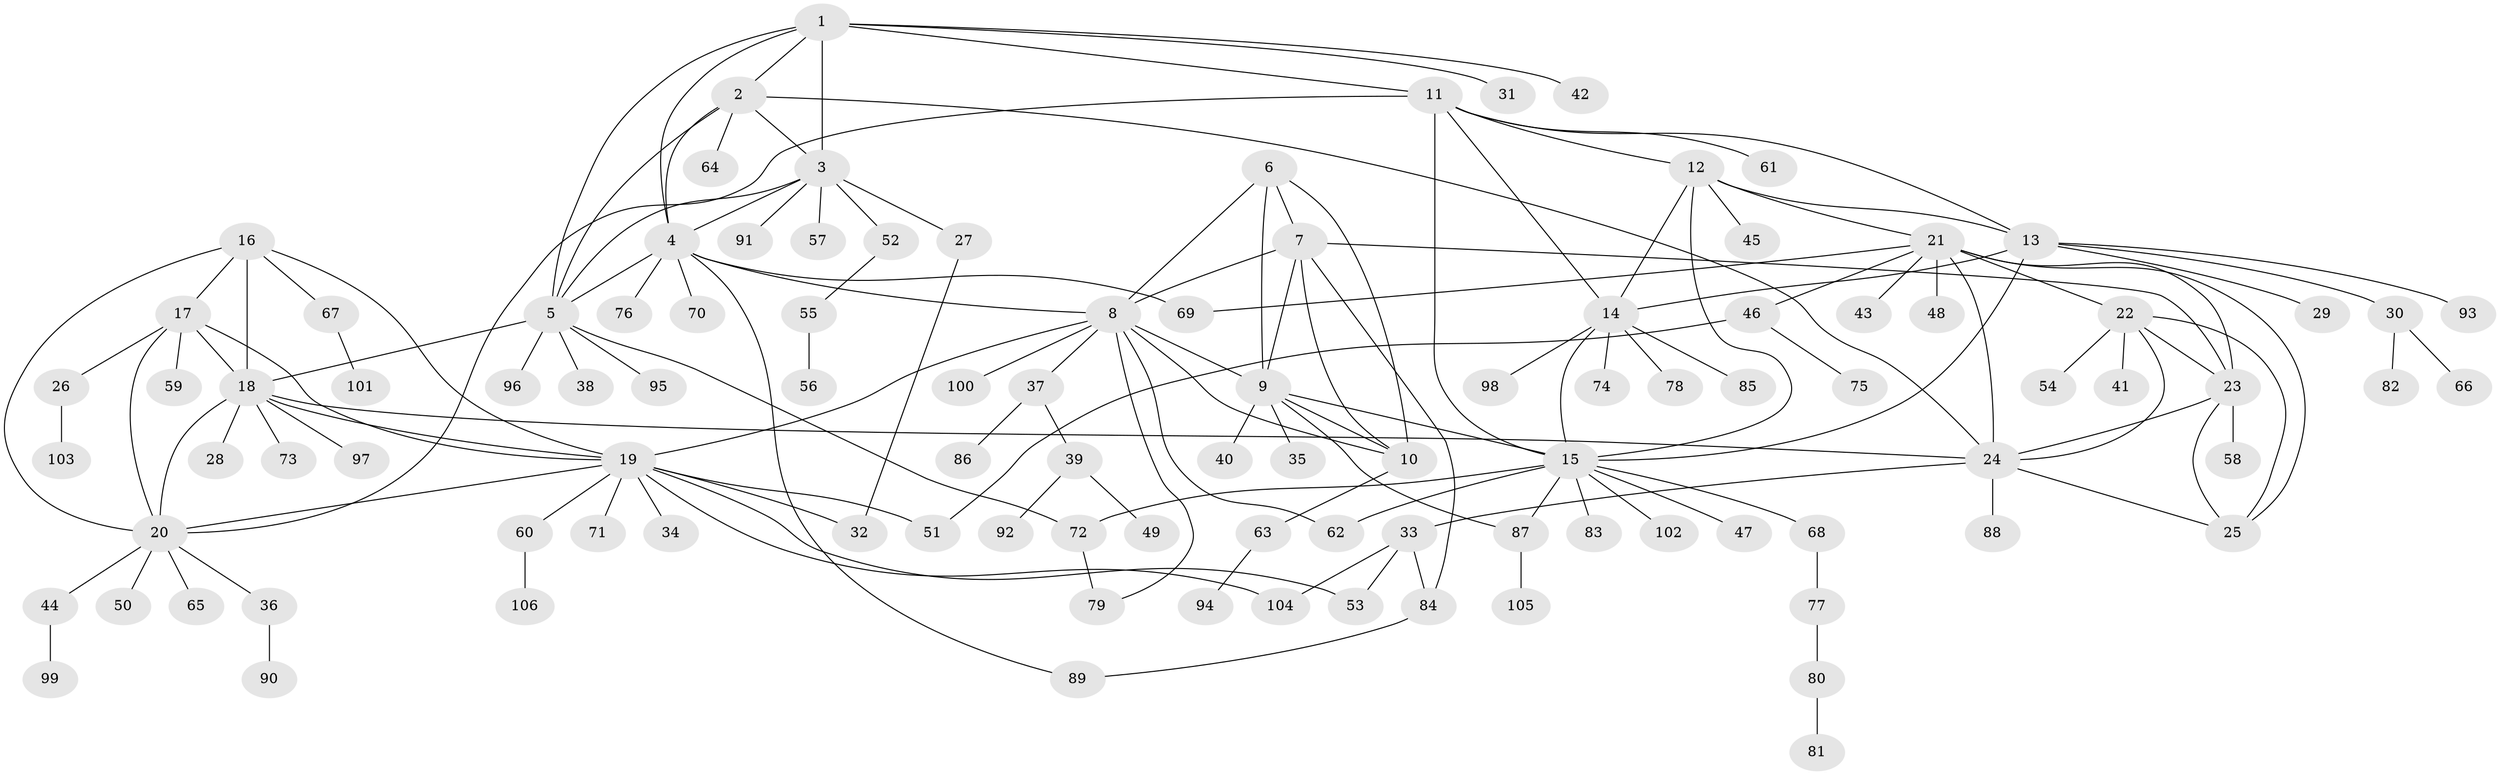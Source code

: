 // Generated by graph-tools (version 1.1) at 2025/02/03/09/25 03:02:52]
// undirected, 106 vertices, 152 edges
graph export_dot {
graph [start="1"]
  node [color=gray90,style=filled];
  1;
  2;
  3;
  4;
  5;
  6;
  7;
  8;
  9;
  10;
  11;
  12;
  13;
  14;
  15;
  16;
  17;
  18;
  19;
  20;
  21;
  22;
  23;
  24;
  25;
  26;
  27;
  28;
  29;
  30;
  31;
  32;
  33;
  34;
  35;
  36;
  37;
  38;
  39;
  40;
  41;
  42;
  43;
  44;
  45;
  46;
  47;
  48;
  49;
  50;
  51;
  52;
  53;
  54;
  55;
  56;
  57;
  58;
  59;
  60;
  61;
  62;
  63;
  64;
  65;
  66;
  67;
  68;
  69;
  70;
  71;
  72;
  73;
  74;
  75;
  76;
  77;
  78;
  79;
  80;
  81;
  82;
  83;
  84;
  85;
  86;
  87;
  88;
  89;
  90;
  91;
  92;
  93;
  94;
  95;
  96;
  97;
  98;
  99;
  100;
  101;
  102;
  103;
  104;
  105;
  106;
  1 -- 2;
  1 -- 3;
  1 -- 4;
  1 -- 5;
  1 -- 11;
  1 -- 31;
  1 -- 42;
  2 -- 3;
  2 -- 4;
  2 -- 5;
  2 -- 24;
  2 -- 64;
  3 -- 4;
  3 -- 5;
  3 -- 27;
  3 -- 52;
  3 -- 57;
  3 -- 91;
  4 -- 5;
  4 -- 8;
  4 -- 69;
  4 -- 70;
  4 -- 76;
  4 -- 89;
  5 -- 18;
  5 -- 38;
  5 -- 72;
  5 -- 95;
  5 -- 96;
  6 -- 7;
  6 -- 8;
  6 -- 9;
  6 -- 10;
  7 -- 8;
  7 -- 9;
  7 -- 10;
  7 -- 23;
  7 -- 84;
  8 -- 9;
  8 -- 10;
  8 -- 19;
  8 -- 37;
  8 -- 62;
  8 -- 79;
  8 -- 100;
  9 -- 10;
  9 -- 15;
  9 -- 35;
  9 -- 40;
  9 -- 87;
  10 -- 63;
  11 -- 12;
  11 -- 13;
  11 -- 14;
  11 -- 15;
  11 -- 20;
  11 -- 61;
  12 -- 13;
  12 -- 14;
  12 -- 15;
  12 -- 21;
  12 -- 45;
  13 -- 14;
  13 -- 15;
  13 -- 29;
  13 -- 30;
  13 -- 93;
  14 -- 15;
  14 -- 74;
  14 -- 78;
  14 -- 85;
  14 -- 98;
  15 -- 47;
  15 -- 62;
  15 -- 68;
  15 -- 72;
  15 -- 83;
  15 -- 87;
  15 -- 102;
  16 -- 17;
  16 -- 18;
  16 -- 19;
  16 -- 20;
  16 -- 67;
  17 -- 18;
  17 -- 19;
  17 -- 20;
  17 -- 26;
  17 -- 59;
  18 -- 19;
  18 -- 20;
  18 -- 24;
  18 -- 28;
  18 -- 73;
  18 -- 97;
  19 -- 20;
  19 -- 32;
  19 -- 34;
  19 -- 51;
  19 -- 53;
  19 -- 60;
  19 -- 71;
  19 -- 104;
  20 -- 36;
  20 -- 44;
  20 -- 50;
  20 -- 65;
  21 -- 22;
  21 -- 23;
  21 -- 24;
  21 -- 25;
  21 -- 43;
  21 -- 46;
  21 -- 48;
  21 -- 69;
  22 -- 23;
  22 -- 24;
  22 -- 25;
  22 -- 41;
  22 -- 54;
  23 -- 24;
  23 -- 25;
  23 -- 58;
  24 -- 25;
  24 -- 33;
  24 -- 88;
  26 -- 103;
  27 -- 32;
  30 -- 66;
  30 -- 82;
  33 -- 53;
  33 -- 84;
  33 -- 104;
  36 -- 90;
  37 -- 39;
  37 -- 86;
  39 -- 49;
  39 -- 92;
  44 -- 99;
  46 -- 51;
  46 -- 75;
  52 -- 55;
  55 -- 56;
  60 -- 106;
  63 -- 94;
  67 -- 101;
  68 -- 77;
  72 -- 79;
  77 -- 80;
  80 -- 81;
  84 -- 89;
  87 -- 105;
}
